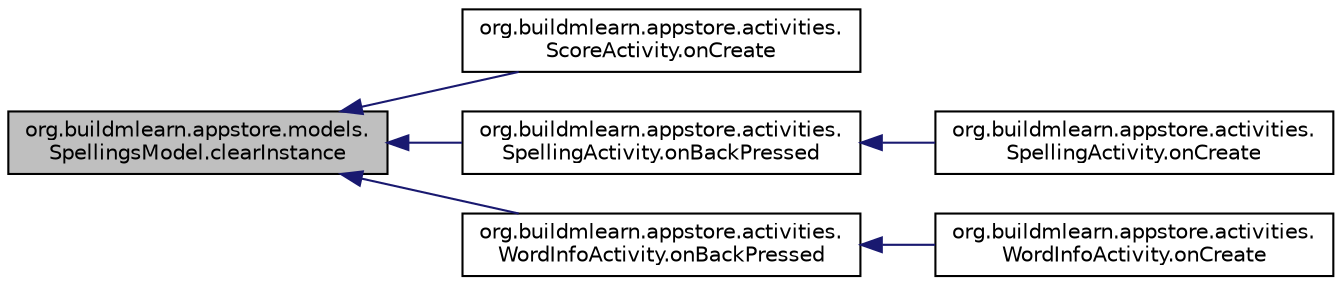 digraph "org.buildmlearn.appstore.models.SpellingsModel.clearInstance"
{
 // INTERACTIVE_SVG=YES
  bgcolor="transparent";
  edge [fontname="Helvetica",fontsize="10",labelfontname="Helvetica",labelfontsize="10"];
  node [fontname="Helvetica",fontsize="10",shape=record];
  rankdir="LR";
  Node1 [label="org.buildmlearn.appstore.models.\lSpellingsModel.clearInstance",height=0.2,width=0.4,color="black", fillcolor="grey75", style="filled", fontcolor="black"];
  Node1 -> Node2 [dir="back",color="midnightblue",fontsize="10",style="solid",fontname="Helvetica"];
  Node2 [label="org.buildmlearn.appstore.activities.\lScoreActivity.onCreate",height=0.2,width=0.4,color="black",URL="$df/dcb/classorg_1_1buildmlearn_1_1appstore_1_1activities_1_1_score_activity.html#ac45846f5044d122523a51f69bf838d8b",tooltip="The method is executed first when the activity is created. "];
  Node1 -> Node3 [dir="back",color="midnightblue",fontsize="10",style="solid",fontname="Helvetica"];
  Node3 [label="org.buildmlearn.appstore.activities.\lSpellingActivity.onBackPressed",height=0.2,width=0.4,color="black",URL="$d9/dca/classorg_1_1buildmlearn_1_1appstore_1_1activities_1_1_spelling_activity.html#a940a644b7d99baf612a1434f4c82534b",tooltip="It is automatically called when the back button is pressed. "];
  Node3 -> Node4 [dir="back",color="midnightblue",fontsize="10",style="solid",fontname="Helvetica"];
  Node4 [label="org.buildmlearn.appstore.activities.\lSpellingActivity.onCreate",height=0.2,width=0.4,color="black",URL="$d9/dca/classorg_1_1buildmlearn_1_1appstore_1_1activities_1_1_spelling_activity.html#ab11f98527ad998adcb11f119d815945e",tooltip="The method is executed first when the activity is created. "];
  Node1 -> Node5 [dir="back",color="midnightblue",fontsize="10",style="solid",fontname="Helvetica"];
  Node5 [label="org.buildmlearn.appstore.activities.\lWordInfoActivity.onBackPressed",height=0.2,width=0.4,color="black",URL="$d2/d2d/classorg_1_1buildmlearn_1_1appstore_1_1activities_1_1_word_info_activity.html#a4e4d4c3187fe3442f5034ad9411bbb97",tooltip="This method is automatically called when the back button is pressed. "];
  Node5 -> Node6 [dir="back",color="midnightblue",fontsize="10",style="solid",fontname="Helvetica"];
  Node6 [label="org.buildmlearn.appstore.activities.\lWordInfoActivity.onCreate",height=0.2,width=0.4,color="black",URL="$d2/d2d/classorg_1_1buildmlearn_1_1appstore_1_1activities_1_1_word_info_activity.html#a84c1bc2dbaad02b74b37c6390bf8380f",tooltip="The method is executed first when the activity is created. "];
}
